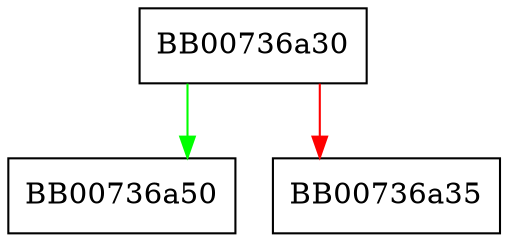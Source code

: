 digraph def_destroy_data {
  node [shape="box"];
  graph [splines=ortho];
  BB00736a30 -> BB00736a50 [color="green"];
  BB00736a30 -> BB00736a35 [color="red"];
}